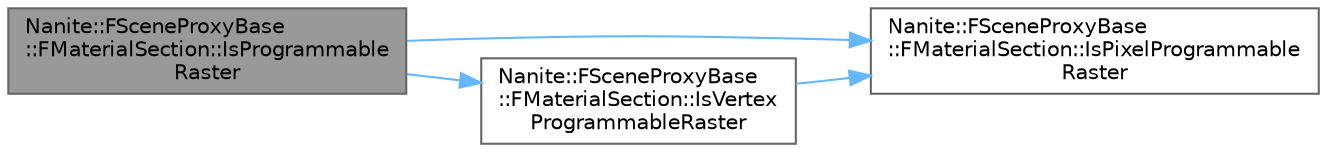 digraph "Nanite::FSceneProxyBase::FMaterialSection::IsProgrammableRaster"
{
 // INTERACTIVE_SVG=YES
 // LATEX_PDF_SIZE
  bgcolor="transparent";
  edge [fontname=Helvetica,fontsize=10,labelfontname=Helvetica,labelfontsize=10];
  node [fontname=Helvetica,fontsize=10,shape=box,height=0.2,width=0.4];
  rankdir="LR";
  Node1 [id="Node000001",label="Nanite::FSceneProxyBase\l::FMaterialSection::IsProgrammable\lRaster",height=0.2,width=0.4,color="gray40", fillcolor="grey60", style="filled", fontcolor="black",tooltip=" "];
  Node1 -> Node2 [id="edge1_Node000001_Node000002",color="steelblue1",style="solid",tooltip=" "];
  Node2 [id="Node000002",label="Nanite::FSceneProxyBase\l::FMaterialSection::IsPixelProgrammable\lRaster",height=0.2,width=0.4,color="grey40", fillcolor="white", style="filled",URL="$d0/df5/structNanite_1_1FSceneProxyBase_1_1FMaterialSection.html#a20668217fef302f0ed13be69dd0b2918",tooltip=" "];
  Node1 -> Node3 [id="edge2_Node000001_Node000003",color="steelblue1",style="solid",tooltip=" "];
  Node3 [id="Node000003",label="Nanite::FSceneProxyBase\l::FMaterialSection::IsVertex\lProgrammableRaster",height=0.2,width=0.4,color="grey40", fillcolor="white", style="filled",URL="$d0/df5/structNanite_1_1FSceneProxyBase_1_1FMaterialSection.html#aa2fbb8a20d1ca4b9d4351a208afc8904",tooltip=" "];
  Node3 -> Node2 [id="edge3_Node000003_Node000002",color="steelblue1",style="solid",tooltip=" "];
}
